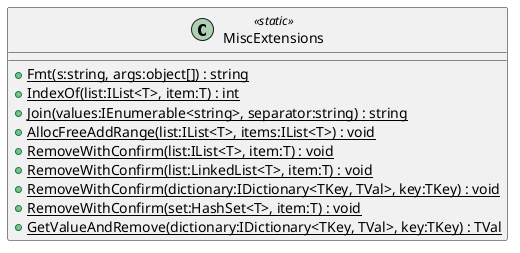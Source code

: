@startuml
class MiscExtensions <<static>> {
    + {static} Fmt(s:string, args:object[]) : string
    + {static} IndexOf(list:IList<T>, item:T) : int
    + {static} Join(values:IEnumerable<string>, separator:string) : string
    + {static} AllocFreeAddRange(list:IList<T>, items:IList<T>) : void
    + {static} RemoveWithConfirm(list:IList<T>, item:T) : void
    + {static} RemoveWithConfirm(list:LinkedList<T>, item:T) : void
    + {static} RemoveWithConfirm(dictionary:IDictionary<TKey, TVal>, key:TKey) : void
    + {static} RemoveWithConfirm(set:HashSet<T>, item:T) : void
    + {static} GetValueAndRemove(dictionary:IDictionary<TKey, TVal>, key:TKey) : TVal
}
@enduml
